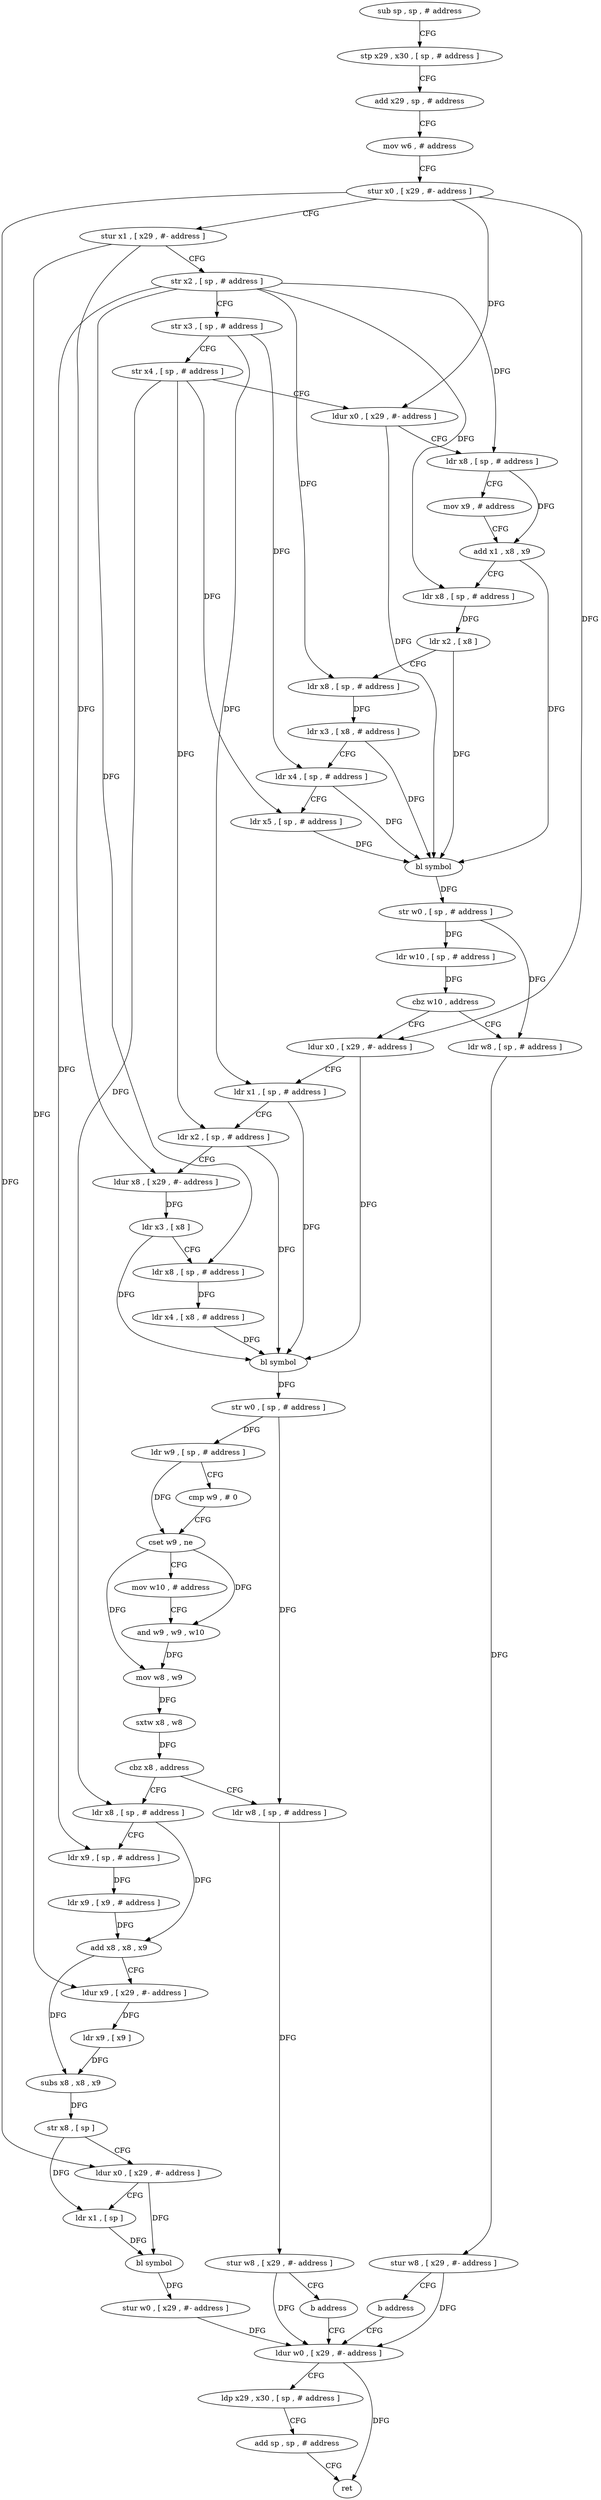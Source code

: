 digraph "func" {
"4301684" [label = "sub sp , sp , # address" ]
"4301688" [label = "stp x29 , x30 , [ sp , # address ]" ]
"4301692" [label = "add x29 , sp , # address" ]
"4301696" [label = "mov w6 , # address" ]
"4301700" [label = "stur x0 , [ x29 , #- address ]" ]
"4301704" [label = "stur x1 , [ x29 , #- address ]" ]
"4301708" [label = "str x2 , [ sp , # address ]" ]
"4301712" [label = "str x3 , [ sp , # address ]" ]
"4301716" [label = "str x4 , [ sp , # address ]" ]
"4301720" [label = "ldur x0 , [ x29 , #- address ]" ]
"4301724" [label = "ldr x8 , [ sp , # address ]" ]
"4301728" [label = "mov x9 , # address" ]
"4301732" [label = "add x1 , x8 , x9" ]
"4301736" [label = "ldr x8 , [ sp , # address ]" ]
"4301740" [label = "ldr x2 , [ x8 ]" ]
"4301744" [label = "ldr x8 , [ sp , # address ]" ]
"4301748" [label = "ldr x3 , [ x8 , # address ]" ]
"4301752" [label = "ldr x4 , [ sp , # address ]" ]
"4301756" [label = "ldr x5 , [ sp , # address ]" ]
"4301760" [label = "bl symbol" ]
"4301764" [label = "str w0 , [ sp , # address ]" ]
"4301768" [label = "ldr w10 , [ sp , # address ]" ]
"4301772" [label = "cbz w10 , address" ]
"4301788" [label = "ldur x0 , [ x29 , #- address ]" ]
"4301776" [label = "ldr w8 , [ sp , # address ]" ]
"4301792" [label = "ldr x1 , [ sp , # address ]" ]
"4301796" [label = "ldr x2 , [ sp , # address ]" ]
"4301800" [label = "ldur x8 , [ x29 , #- address ]" ]
"4301804" [label = "ldr x3 , [ x8 ]" ]
"4301808" [label = "ldr x8 , [ sp , # address ]" ]
"4301812" [label = "ldr x4 , [ x8 , # address ]" ]
"4301816" [label = "bl symbol" ]
"4301820" [label = "str w0 , [ sp , # address ]" ]
"4301824" [label = "ldr w9 , [ sp , # address ]" ]
"4301828" [label = "cmp w9 , # 0" ]
"4301832" [label = "cset w9 , ne" ]
"4301836" [label = "mov w10 , # address" ]
"4301840" [label = "and w9 , w9 , w10" ]
"4301844" [label = "mov w8 , w9" ]
"4301848" [label = "sxtw x8 , w8" ]
"4301852" [label = "cbz x8 , address" ]
"4301868" [label = "ldr x8 , [ sp , # address ]" ]
"4301856" [label = "ldr w8 , [ sp , # address ]" ]
"4301780" [label = "stur w8 , [ x29 , #- address ]" ]
"4301784" [label = "b address" ]
"4301916" [label = "ldur w0 , [ x29 , #- address ]" ]
"4301872" [label = "ldr x9 , [ sp , # address ]" ]
"4301876" [label = "ldr x9 , [ x9 , # address ]" ]
"4301880" [label = "add x8 , x8 , x9" ]
"4301884" [label = "ldur x9 , [ x29 , #- address ]" ]
"4301888" [label = "ldr x9 , [ x9 ]" ]
"4301892" [label = "subs x8 , x8 , x9" ]
"4301896" [label = "str x8 , [ sp ]" ]
"4301900" [label = "ldur x0 , [ x29 , #- address ]" ]
"4301904" [label = "ldr x1 , [ sp ]" ]
"4301908" [label = "bl symbol" ]
"4301912" [label = "stur w0 , [ x29 , #- address ]" ]
"4301860" [label = "stur w8 , [ x29 , #- address ]" ]
"4301864" [label = "b address" ]
"4301920" [label = "ldp x29 , x30 , [ sp , # address ]" ]
"4301924" [label = "add sp , sp , # address" ]
"4301928" [label = "ret" ]
"4301684" -> "4301688" [ label = "CFG" ]
"4301688" -> "4301692" [ label = "CFG" ]
"4301692" -> "4301696" [ label = "CFG" ]
"4301696" -> "4301700" [ label = "CFG" ]
"4301700" -> "4301704" [ label = "CFG" ]
"4301700" -> "4301720" [ label = "DFG" ]
"4301700" -> "4301788" [ label = "DFG" ]
"4301700" -> "4301900" [ label = "DFG" ]
"4301704" -> "4301708" [ label = "CFG" ]
"4301704" -> "4301800" [ label = "DFG" ]
"4301704" -> "4301884" [ label = "DFG" ]
"4301708" -> "4301712" [ label = "CFG" ]
"4301708" -> "4301724" [ label = "DFG" ]
"4301708" -> "4301736" [ label = "DFG" ]
"4301708" -> "4301744" [ label = "DFG" ]
"4301708" -> "4301808" [ label = "DFG" ]
"4301708" -> "4301872" [ label = "DFG" ]
"4301712" -> "4301716" [ label = "CFG" ]
"4301712" -> "4301752" [ label = "DFG" ]
"4301712" -> "4301792" [ label = "DFG" ]
"4301716" -> "4301720" [ label = "CFG" ]
"4301716" -> "4301756" [ label = "DFG" ]
"4301716" -> "4301796" [ label = "DFG" ]
"4301716" -> "4301868" [ label = "DFG" ]
"4301720" -> "4301724" [ label = "CFG" ]
"4301720" -> "4301760" [ label = "DFG" ]
"4301724" -> "4301728" [ label = "CFG" ]
"4301724" -> "4301732" [ label = "DFG" ]
"4301728" -> "4301732" [ label = "CFG" ]
"4301732" -> "4301736" [ label = "CFG" ]
"4301732" -> "4301760" [ label = "DFG" ]
"4301736" -> "4301740" [ label = "DFG" ]
"4301740" -> "4301744" [ label = "CFG" ]
"4301740" -> "4301760" [ label = "DFG" ]
"4301744" -> "4301748" [ label = "DFG" ]
"4301748" -> "4301752" [ label = "CFG" ]
"4301748" -> "4301760" [ label = "DFG" ]
"4301752" -> "4301756" [ label = "CFG" ]
"4301752" -> "4301760" [ label = "DFG" ]
"4301756" -> "4301760" [ label = "DFG" ]
"4301760" -> "4301764" [ label = "DFG" ]
"4301764" -> "4301768" [ label = "DFG" ]
"4301764" -> "4301776" [ label = "DFG" ]
"4301768" -> "4301772" [ label = "DFG" ]
"4301772" -> "4301788" [ label = "CFG" ]
"4301772" -> "4301776" [ label = "CFG" ]
"4301788" -> "4301792" [ label = "CFG" ]
"4301788" -> "4301816" [ label = "DFG" ]
"4301776" -> "4301780" [ label = "DFG" ]
"4301792" -> "4301796" [ label = "CFG" ]
"4301792" -> "4301816" [ label = "DFG" ]
"4301796" -> "4301800" [ label = "CFG" ]
"4301796" -> "4301816" [ label = "DFG" ]
"4301800" -> "4301804" [ label = "DFG" ]
"4301804" -> "4301808" [ label = "CFG" ]
"4301804" -> "4301816" [ label = "DFG" ]
"4301808" -> "4301812" [ label = "DFG" ]
"4301812" -> "4301816" [ label = "DFG" ]
"4301816" -> "4301820" [ label = "DFG" ]
"4301820" -> "4301824" [ label = "DFG" ]
"4301820" -> "4301856" [ label = "DFG" ]
"4301824" -> "4301828" [ label = "CFG" ]
"4301824" -> "4301832" [ label = "DFG" ]
"4301828" -> "4301832" [ label = "CFG" ]
"4301832" -> "4301836" [ label = "CFG" ]
"4301832" -> "4301840" [ label = "DFG" ]
"4301832" -> "4301844" [ label = "DFG" ]
"4301836" -> "4301840" [ label = "CFG" ]
"4301840" -> "4301844" [ label = "DFG" ]
"4301844" -> "4301848" [ label = "DFG" ]
"4301848" -> "4301852" [ label = "DFG" ]
"4301852" -> "4301868" [ label = "CFG" ]
"4301852" -> "4301856" [ label = "CFG" ]
"4301868" -> "4301872" [ label = "CFG" ]
"4301868" -> "4301880" [ label = "DFG" ]
"4301856" -> "4301860" [ label = "DFG" ]
"4301780" -> "4301784" [ label = "CFG" ]
"4301780" -> "4301916" [ label = "DFG" ]
"4301784" -> "4301916" [ label = "CFG" ]
"4301916" -> "4301920" [ label = "CFG" ]
"4301916" -> "4301928" [ label = "DFG" ]
"4301872" -> "4301876" [ label = "DFG" ]
"4301876" -> "4301880" [ label = "DFG" ]
"4301880" -> "4301884" [ label = "CFG" ]
"4301880" -> "4301892" [ label = "DFG" ]
"4301884" -> "4301888" [ label = "DFG" ]
"4301888" -> "4301892" [ label = "DFG" ]
"4301892" -> "4301896" [ label = "DFG" ]
"4301896" -> "4301900" [ label = "CFG" ]
"4301896" -> "4301904" [ label = "DFG" ]
"4301900" -> "4301904" [ label = "CFG" ]
"4301900" -> "4301908" [ label = "DFG" ]
"4301904" -> "4301908" [ label = "DFG" ]
"4301908" -> "4301912" [ label = "DFG" ]
"4301912" -> "4301916" [ label = "DFG" ]
"4301860" -> "4301864" [ label = "CFG" ]
"4301860" -> "4301916" [ label = "DFG" ]
"4301864" -> "4301916" [ label = "CFG" ]
"4301920" -> "4301924" [ label = "CFG" ]
"4301924" -> "4301928" [ label = "CFG" ]
}
